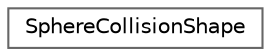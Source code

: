 digraph "Graphical Class Hierarchy"
{
 // LATEX_PDF_SIZE
  bgcolor="transparent";
  edge [fontname=Helvetica,fontsize=10,labelfontname=Helvetica,labelfontsize=10];
  node [fontname=Helvetica,fontsize=10,shape=box,height=0.2,width=0.4];
  rankdir="LR";
  Node0 [id="Node000000",label="SphereCollisionShape",height=0.2,width=0.4,color="grey40", fillcolor="white", style="filled",URL="$structSphereCollisionShape.html",tooltip="Represents a sphere collision shape."];
}
